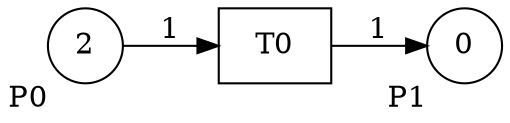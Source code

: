 // Encoded P/T net
digraph {
	rankdir=LR
	node [shape=circle]
	P0 [label=2 xlabel=P0]
	P1 [label=0 xlabel=P1]
	node [shape=rect]
	T0 [label=T0]
	P0 -> T0 [label=1]
	T0 -> P1 [label=1]
}
